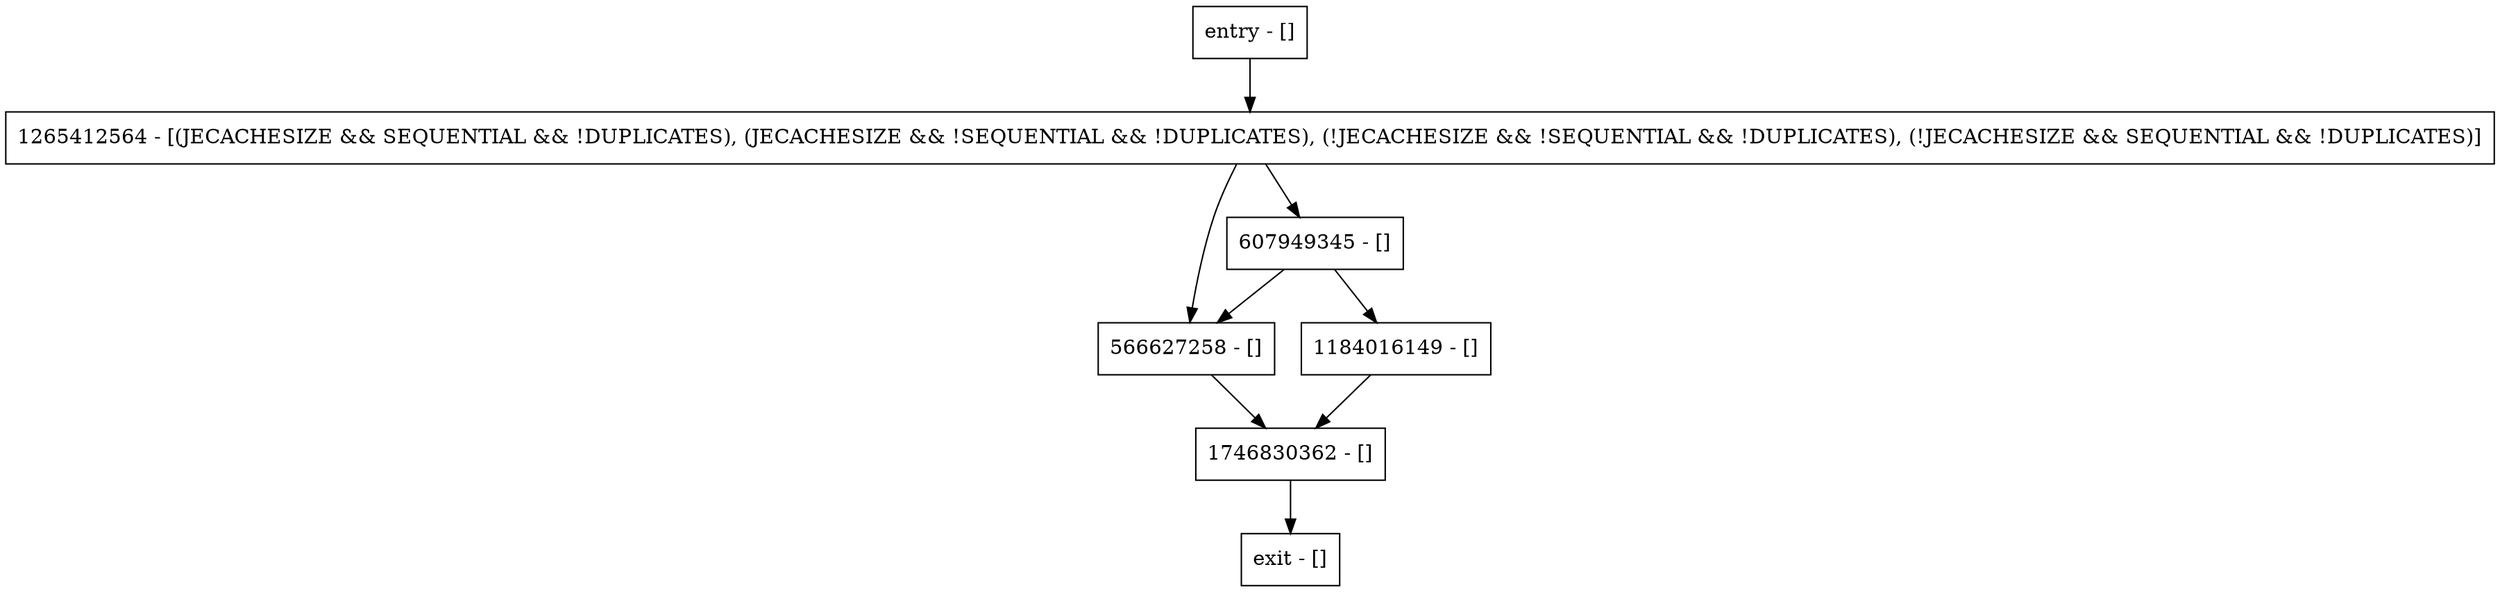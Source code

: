 digraph isTransientOrNull {
node [shape=record];
entry [label="entry - []"];
exit [label="exit - []"];
1265412564 [label="1265412564 - [(JECACHESIZE && SEQUENTIAL && !DUPLICATES), (JECACHESIZE && !SEQUENTIAL && !DUPLICATES), (!JECACHESIZE && !SEQUENTIAL && !DUPLICATES), (!JECACHESIZE && SEQUENTIAL && !DUPLICATES)]"];
566627258 [label="566627258 - []"];
1746830362 [label="1746830362 - []"];
607949345 [label="607949345 - []"];
1184016149 [label="1184016149 - []"];
entry;
exit;
entry -> 1265412564;
1265412564 -> 566627258;
1265412564 -> 607949345;
566627258 -> 1746830362;
1746830362 -> exit;
607949345 -> 566627258;
607949345 -> 1184016149;
1184016149 -> 1746830362;
}

